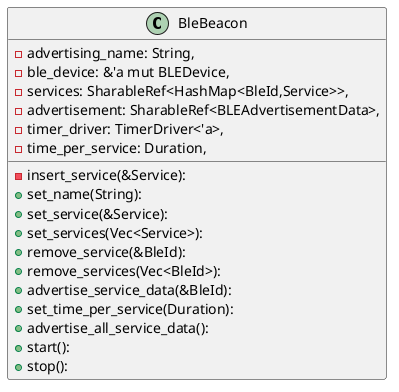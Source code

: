 @startuml Ble Beacon

class BleBeacon{
    - advertising_name: String,
    - ble_device: &'a mut BLEDevice,
    - services: SharableRef<HashMap<BleId,Service>>,
    - advertisement: SharableRef<BLEAdvertisementData>,
    - timer_driver: TimerDriver<'a>,
    - time_per_service: Duration,
    - insert_service(&Service):
    + set_name(String):
    + set_service(&Service): 
    + set_services(Vec<Service>): 
    + remove_service(&BleId): 
    + remove_services(Vec<BleId>): 
    + advertise_service_data(&BleId): 
    + set_time_per_service(Duration):
    + advertise_all_service_data(): 
    + start(): 
    + stop(): 
}

@enduml